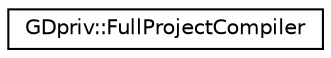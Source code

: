 digraph "Graphical Class Hierarchy"
{
  edge [fontname="Helvetica",fontsize="10",labelfontname="Helvetica",labelfontsize="10"];
  node [fontname="Helvetica",fontsize="10",shape=record];
  rankdir="LR";
  Node1 [label="GDpriv::FullProjectCompiler",height=0.2,width=0.4,color="black", fillcolor="white", style="filled",URL="$d9/d14/class_g_dpriv_1_1_full_project_compiler.html"];
}
